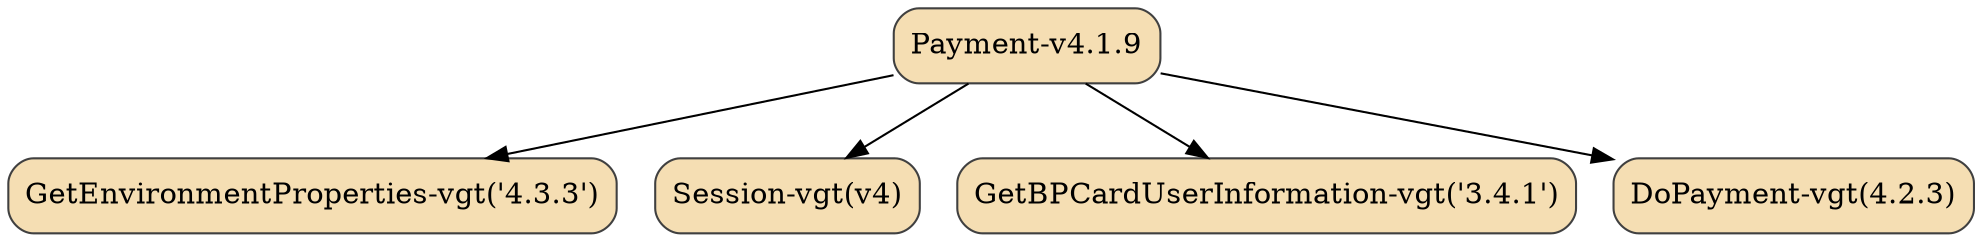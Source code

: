 digraph {
  rankdir=tplr
  node [color=grey25,
        fillcolor=wheat,
        shape=box,
        style="rounded,filled"];
"GetEnvironmentProperties-vgt('4.3.3')" []
"Payment-v4.1.9" -> "GetEnvironmentProperties-vgt('4.3.3')"
"Session-vgt(v4)" []
"Payment-v4.1.9" -> "Session-vgt(v4)"
"GetBPCardUserInformation-vgt('3.4.1')" []
"Payment-v4.1.9" -> "GetBPCardUserInformation-vgt('3.4.1')"
"DoPayment-vgt(4.2.3)" []
"Payment-v4.1.9" -> "DoPayment-vgt(4.2.3)"
}